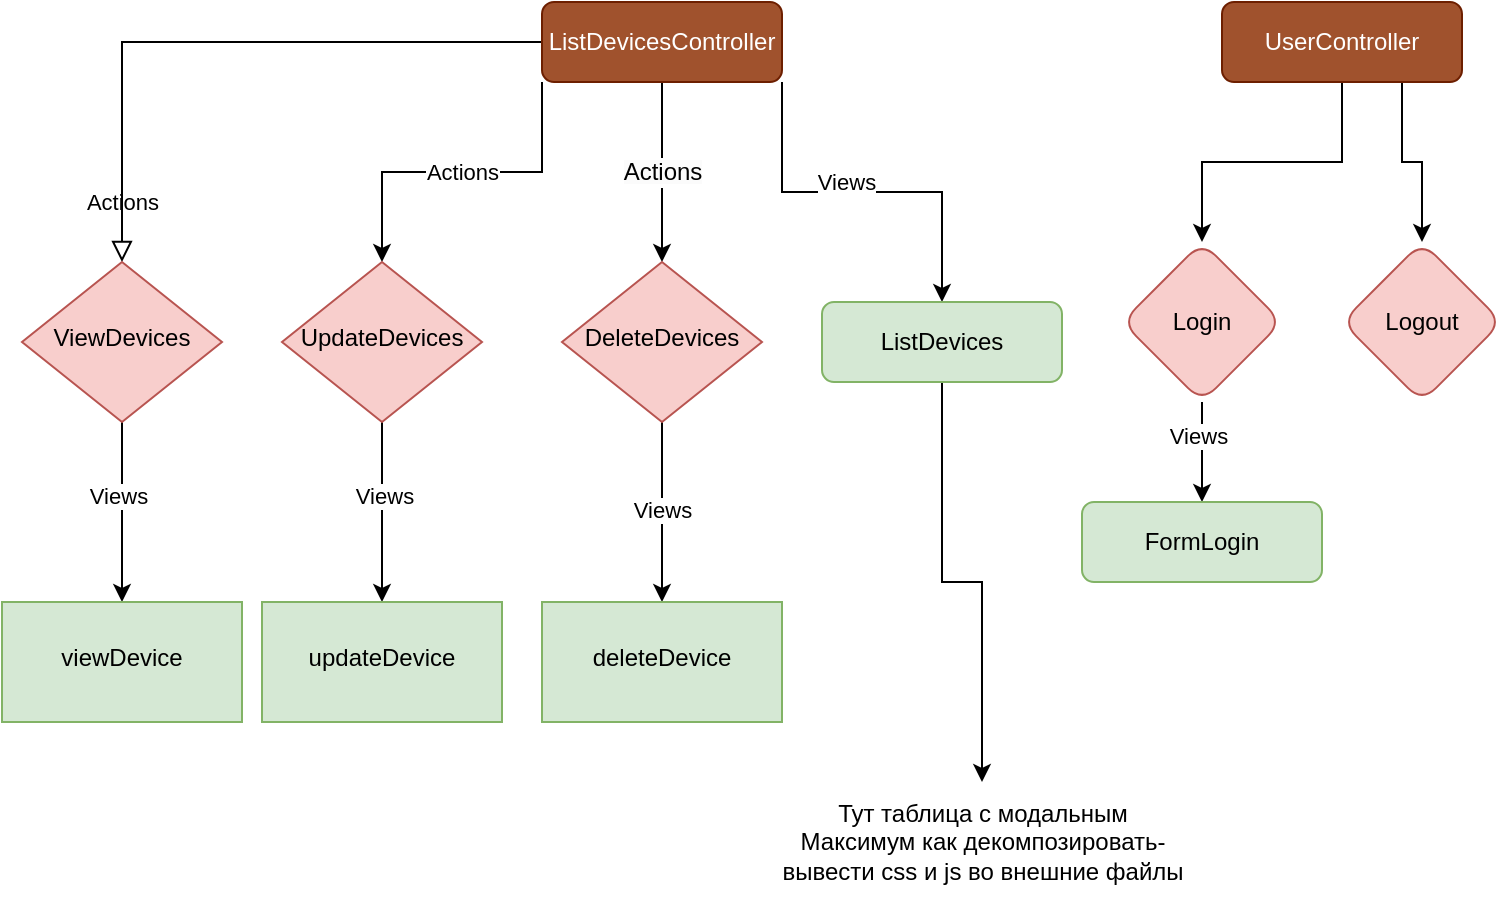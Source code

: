 <mxfile version="22.1.3" type="github">
  <diagram id="C5RBs43oDa-KdzZeNtuy" name="Page-1">
    <mxGraphModel dx="1384" dy="807" grid="1" gridSize="10" guides="1" tooltips="1" connect="1" arrows="1" fold="1" page="1" pageScale="1" pageWidth="827" pageHeight="1169" math="0" shadow="0">
      <root>
        <mxCell id="WIyWlLk6GJQsqaUBKTNV-0" />
        <mxCell id="WIyWlLk6GJQsqaUBKTNV-1" parent="WIyWlLk6GJQsqaUBKTNV-0" />
        <mxCell id="WIyWlLk6GJQsqaUBKTNV-2" value="Actions" style="rounded=0;html=1;jettySize=auto;orthogonalLoop=1;fontSize=11;endArrow=block;endFill=0;endSize=8;strokeWidth=1;shadow=0;labelBackgroundColor=none;edgeStyle=orthogonalEdgeStyle;" parent="WIyWlLk6GJQsqaUBKTNV-1" source="WIyWlLk6GJQsqaUBKTNV-3" target="WIyWlLk6GJQsqaUBKTNV-6" edge="1">
          <mxGeometry x="0.812" relative="1" as="geometry">
            <mxPoint as="offset" />
          </mxGeometry>
        </mxCell>
        <mxCell id="Mt9aQKPmGFDoS66LCbKl-5" value="&lt;span style=&quot;color: rgb(0, 0, 0); font-family: Helvetica; font-style: normal; font-variant-ligatures: normal; font-variant-caps: normal; font-weight: 400; letter-spacing: normal; orphans: 2; text-align: center; text-indent: 0px; text-transform: none; widows: 2; word-spacing: 0px; -webkit-text-stroke-width: 0px; background-color: rgb(251, 251, 251); text-decoration-thickness: initial; text-decoration-style: initial; text-decoration-color: initial; float: none; display: inline !important;&quot;&gt;&lt;font style=&quot;font-size: 12px;&quot;&gt;Actions&lt;/font&gt;&lt;br&gt;&lt;/span&gt;" style="edgeStyle=orthogonalEdgeStyle;rounded=0;orthogonalLoop=1;jettySize=auto;html=1;" edge="1" parent="WIyWlLk6GJQsqaUBKTNV-1" source="WIyWlLk6GJQsqaUBKTNV-3" target="Mt9aQKPmGFDoS66LCbKl-1">
          <mxGeometry relative="1" as="geometry">
            <mxPoint as="offset" />
          </mxGeometry>
        </mxCell>
        <mxCell id="Mt9aQKPmGFDoS66LCbKl-8" value="Actions" style="edgeStyle=orthogonalEdgeStyle;rounded=0;orthogonalLoop=1;jettySize=auto;html=1;exitX=0;exitY=1;exitDx=0;exitDy=0;entryX=0.5;entryY=0;entryDx=0;entryDy=0;" edge="1" parent="WIyWlLk6GJQsqaUBKTNV-1" source="WIyWlLk6GJQsqaUBKTNV-3" target="Mt9aQKPmGFDoS66LCbKl-0">
          <mxGeometry relative="1" as="geometry">
            <mxPoint as="offset" />
          </mxGeometry>
        </mxCell>
        <mxCell id="Mt9aQKPmGFDoS66LCbKl-9" style="edgeStyle=orthogonalEdgeStyle;rounded=0;orthogonalLoop=1;jettySize=auto;html=1;exitX=1;exitY=1;exitDx=0;exitDy=0;" edge="1" parent="WIyWlLk6GJQsqaUBKTNV-1" source="WIyWlLk6GJQsqaUBKTNV-3" target="WIyWlLk6GJQsqaUBKTNV-12">
          <mxGeometry relative="1" as="geometry" />
        </mxCell>
        <mxCell id="Mt9aQKPmGFDoS66LCbKl-10" value="Views&lt;br&gt;" style="edgeLabel;html=1;align=center;verticalAlign=middle;resizable=0;points=[];" vertex="1" connectable="0" parent="Mt9aQKPmGFDoS66LCbKl-9">
          <mxGeometry x="-0.084" y="7" relative="1" as="geometry">
            <mxPoint y="2" as="offset" />
          </mxGeometry>
        </mxCell>
        <mxCell id="WIyWlLk6GJQsqaUBKTNV-3" value="ListDevicesController" style="rounded=1;whiteSpace=wrap;html=1;fontSize=12;glass=0;strokeWidth=1;shadow=0;fillColor=#a0522d;fontColor=#ffffff;strokeColor=#6D1F00;" parent="WIyWlLk6GJQsqaUBKTNV-1" vertex="1">
          <mxGeometry x="300" y="60" width="120" height="40" as="geometry" />
        </mxCell>
        <mxCell id="Mt9aQKPmGFDoS66LCbKl-23" value="" style="edgeStyle=orthogonalEdgeStyle;rounded=0;orthogonalLoop=1;jettySize=auto;html=1;" edge="1" parent="WIyWlLk6GJQsqaUBKTNV-1" source="WIyWlLk6GJQsqaUBKTNV-6" target="Mt9aQKPmGFDoS66LCbKl-22">
          <mxGeometry relative="1" as="geometry" />
        </mxCell>
        <mxCell id="Mt9aQKPmGFDoS66LCbKl-31" value="Views" style="edgeLabel;html=1;align=center;verticalAlign=middle;resizable=0;points=[];" vertex="1" connectable="0" parent="Mt9aQKPmGFDoS66LCbKl-23">
          <mxGeometry x="-0.178" y="-2" relative="1" as="geometry">
            <mxPoint as="offset" />
          </mxGeometry>
        </mxCell>
        <mxCell id="WIyWlLk6GJQsqaUBKTNV-6" value="ViewDevices" style="rhombus;whiteSpace=wrap;html=1;shadow=0;fontFamily=Helvetica;fontSize=12;align=center;strokeWidth=1;spacing=6;spacingTop=-4;fillColor=#f8cecc;strokeColor=#b85450;" parent="WIyWlLk6GJQsqaUBKTNV-1" vertex="1">
          <mxGeometry x="40" y="190" width="100" height="80" as="geometry" />
        </mxCell>
        <mxCell id="Mt9aQKPmGFDoS66LCbKl-28" style="edgeStyle=orthogonalEdgeStyle;rounded=0;orthogonalLoop=1;jettySize=auto;html=1;exitX=0.5;exitY=1;exitDx=0;exitDy=0;" edge="1" parent="WIyWlLk6GJQsqaUBKTNV-1" source="WIyWlLk6GJQsqaUBKTNV-12" target="Mt9aQKPmGFDoS66LCbKl-11">
          <mxGeometry relative="1" as="geometry" />
        </mxCell>
        <mxCell id="WIyWlLk6GJQsqaUBKTNV-12" value="ListDevices" style="rounded=1;whiteSpace=wrap;html=1;fontSize=12;glass=0;strokeWidth=1;shadow=0;fillColor=#d5e8d4;strokeColor=#82b366;" parent="WIyWlLk6GJQsqaUBKTNV-1" vertex="1">
          <mxGeometry x="440" y="210" width="120" height="40" as="geometry" />
        </mxCell>
        <mxCell id="Mt9aQKPmGFDoS66LCbKl-25" value="" style="edgeStyle=orthogonalEdgeStyle;rounded=0;orthogonalLoop=1;jettySize=auto;html=1;" edge="1" parent="WIyWlLk6GJQsqaUBKTNV-1" source="Mt9aQKPmGFDoS66LCbKl-0" target="Mt9aQKPmGFDoS66LCbKl-24">
          <mxGeometry relative="1" as="geometry" />
        </mxCell>
        <mxCell id="Mt9aQKPmGFDoS66LCbKl-30" value="Views" style="edgeLabel;html=1;align=center;verticalAlign=middle;resizable=0;points=[];" vertex="1" connectable="0" parent="Mt9aQKPmGFDoS66LCbKl-25">
          <mxGeometry x="-0.178" y="1" relative="1" as="geometry">
            <mxPoint as="offset" />
          </mxGeometry>
        </mxCell>
        <mxCell id="Mt9aQKPmGFDoS66LCbKl-0" value="UpdateDevices" style="rhombus;whiteSpace=wrap;html=1;shadow=0;fontFamily=Helvetica;fontSize=12;align=center;strokeWidth=1;spacing=6;spacingTop=-4;fillColor=#f8cecc;strokeColor=#b85450;" vertex="1" parent="WIyWlLk6GJQsqaUBKTNV-1">
          <mxGeometry x="170" y="190" width="100" height="80" as="geometry" />
        </mxCell>
        <mxCell id="Mt9aQKPmGFDoS66LCbKl-27" value="" style="edgeStyle=orthogonalEdgeStyle;rounded=0;orthogonalLoop=1;jettySize=auto;html=1;" edge="1" parent="WIyWlLk6GJQsqaUBKTNV-1" source="Mt9aQKPmGFDoS66LCbKl-1" target="Mt9aQKPmGFDoS66LCbKl-26">
          <mxGeometry relative="1" as="geometry" />
        </mxCell>
        <mxCell id="Mt9aQKPmGFDoS66LCbKl-1" value="DeleteDevices" style="rhombus;whiteSpace=wrap;html=1;shadow=0;fontFamily=Helvetica;fontSize=12;align=center;strokeWidth=1;spacing=6;spacingTop=-4;fillColor=#f8cecc;strokeColor=#b85450;" vertex="1" parent="WIyWlLk6GJQsqaUBKTNV-1">
          <mxGeometry x="310" y="190" width="100" height="80" as="geometry" />
        </mxCell>
        <mxCell id="Mt9aQKPmGFDoS66LCbKl-11" value="Тут таблица c модальным&lt;br&gt;Максимум как декомпозировать-&lt;br&gt;вывести css и js во внешние файлы" style="text;html=1;align=center;verticalAlign=middle;resizable=0;points=[];autosize=1;strokeColor=none;fillColor=none;" vertex="1" parent="WIyWlLk6GJQsqaUBKTNV-1">
          <mxGeometry x="410" y="450" width="220" height="60" as="geometry" />
        </mxCell>
        <mxCell id="Mt9aQKPmGFDoS66LCbKl-17" value="" style="edgeStyle=orthogonalEdgeStyle;rounded=0;orthogonalLoop=1;jettySize=auto;html=1;" edge="1" parent="WIyWlLk6GJQsqaUBKTNV-1" source="Mt9aQKPmGFDoS66LCbKl-15" target="Mt9aQKPmGFDoS66LCbKl-16">
          <mxGeometry relative="1" as="geometry" />
        </mxCell>
        <mxCell id="Mt9aQKPmGFDoS66LCbKl-19" style="edgeStyle=orthogonalEdgeStyle;rounded=0;orthogonalLoop=1;jettySize=auto;html=1;exitX=0.75;exitY=1;exitDx=0;exitDy=0;" edge="1" parent="WIyWlLk6GJQsqaUBKTNV-1" source="Mt9aQKPmGFDoS66LCbKl-15" target="Mt9aQKPmGFDoS66LCbKl-18">
          <mxGeometry relative="1" as="geometry" />
        </mxCell>
        <mxCell id="Mt9aQKPmGFDoS66LCbKl-15" value="UserController" style="rounded=1;whiteSpace=wrap;html=1;fontSize=12;glass=0;strokeWidth=1;shadow=0;fillColor=#a0522d;fontColor=#ffffff;strokeColor=#6D1F00;" vertex="1" parent="WIyWlLk6GJQsqaUBKTNV-1">
          <mxGeometry x="640" y="60" width="120" height="40" as="geometry" />
        </mxCell>
        <mxCell id="Mt9aQKPmGFDoS66LCbKl-21" value="" style="edgeStyle=orthogonalEdgeStyle;rounded=0;orthogonalLoop=1;jettySize=auto;html=1;" edge="1" parent="WIyWlLk6GJQsqaUBKTNV-1" source="Mt9aQKPmGFDoS66LCbKl-16" target="Mt9aQKPmGFDoS66LCbKl-20">
          <mxGeometry relative="1" as="geometry" />
        </mxCell>
        <mxCell id="Mt9aQKPmGFDoS66LCbKl-32" value="Views" style="edgeLabel;html=1;align=center;verticalAlign=middle;resizable=0;points=[];" vertex="1" connectable="0" parent="Mt9aQKPmGFDoS66LCbKl-21">
          <mxGeometry x="-0.32" y="-2" relative="1" as="geometry">
            <mxPoint as="offset" />
          </mxGeometry>
        </mxCell>
        <mxCell id="Mt9aQKPmGFDoS66LCbKl-16" value="Login" style="rhombus;whiteSpace=wrap;html=1;fillColor=#f8cecc;strokeColor=#b85450;rounded=1;glass=0;strokeWidth=1;shadow=0;" vertex="1" parent="WIyWlLk6GJQsqaUBKTNV-1">
          <mxGeometry x="590" y="180" width="80" height="80" as="geometry" />
        </mxCell>
        <mxCell id="Mt9aQKPmGFDoS66LCbKl-18" value="Logout" style="rhombus;whiteSpace=wrap;html=1;fillColor=#f8cecc;strokeColor=#b85450;rounded=1;glass=0;strokeWidth=1;shadow=0;" vertex="1" parent="WIyWlLk6GJQsqaUBKTNV-1">
          <mxGeometry x="700" y="180" width="80" height="80" as="geometry" />
        </mxCell>
        <mxCell id="Mt9aQKPmGFDoS66LCbKl-20" value="FormLogin" style="rounded=1;whiteSpace=wrap;html=1;fontSize=12;glass=0;strokeWidth=1;shadow=0;fillColor=#d5e8d4;strokeColor=#82b366;" vertex="1" parent="WIyWlLk6GJQsqaUBKTNV-1">
          <mxGeometry x="570" y="310" width="120" height="40" as="geometry" />
        </mxCell>
        <mxCell id="Mt9aQKPmGFDoS66LCbKl-22" value="viewDevice" style="whiteSpace=wrap;html=1;fillColor=#d5e8d4;strokeColor=#82b366;shadow=0;strokeWidth=1;spacing=6;spacingTop=-4;" vertex="1" parent="WIyWlLk6GJQsqaUBKTNV-1">
          <mxGeometry x="30" y="360" width="120" height="60" as="geometry" />
        </mxCell>
        <mxCell id="Mt9aQKPmGFDoS66LCbKl-24" value="updateDevice" style="whiteSpace=wrap;html=1;fillColor=#d5e8d4;strokeColor=#82b366;shadow=0;strokeWidth=1;spacing=6;spacingTop=-4;" vertex="1" parent="WIyWlLk6GJQsqaUBKTNV-1">
          <mxGeometry x="160" y="360" width="120" height="60" as="geometry" />
        </mxCell>
        <mxCell id="Mt9aQKPmGFDoS66LCbKl-26" value="deleteDevice" style="whiteSpace=wrap;html=1;fillColor=#d5e8d4;strokeColor=#82b366;shadow=0;strokeWidth=1;spacing=6;spacingTop=-4;" vertex="1" parent="WIyWlLk6GJQsqaUBKTNV-1">
          <mxGeometry x="300" y="360" width="120" height="60" as="geometry" />
        </mxCell>
        <mxCell id="Mt9aQKPmGFDoS66LCbKl-29" value="Views&lt;br&gt;" style="edgeLabel;html=1;align=center;verticalAlign=middle;resizable=0;points=[];" vertex="1" connectable="0" parent="WIyWlLk6GJQsqaUBKTNV-1">
          <mxGeometry x="370" y="320" as="geometry">
            <mxPoint x="-10" y="-6" as="offset" />
          </mxGeometry>
        </mxCell>
      </root>
    </mxGraphModel>
  </diagram>
</mxfile>
